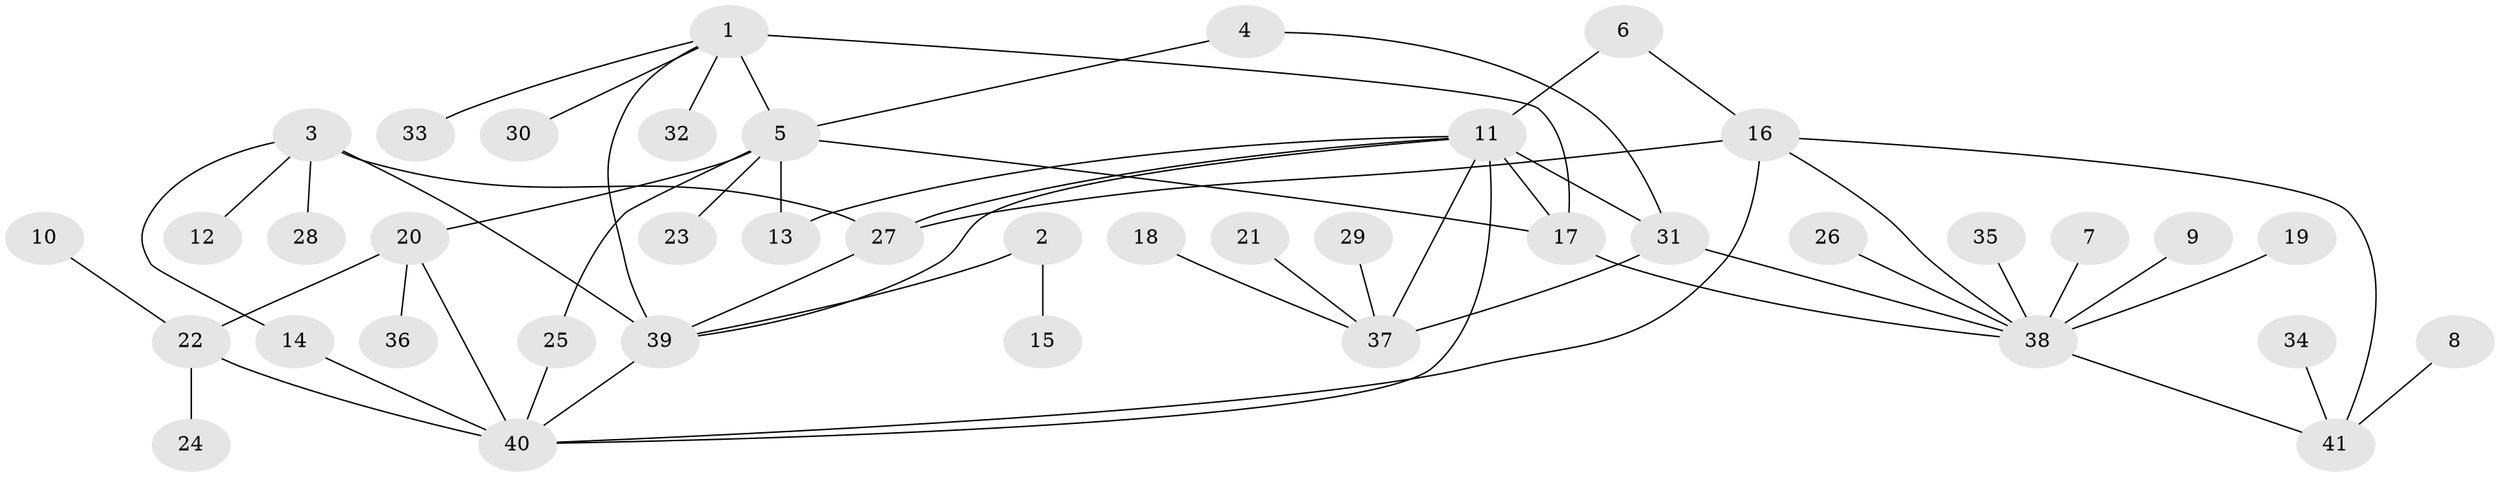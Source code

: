 // original degree distribution, {10: 0.024691358024691357, 7: 0.07407407407407407, 6: 0.012345679012345678, 3: 0.024691358024691357, 5: 0.04938271604938271, 4: 0.037037037037037035, 8: 0.037037037037037035, 12: 0.012345679012345678, 2: 0.18518518518518517, 1: 0.5432098765432098}
// Generated by graph-tools (version 1.1) at 2025/02/03/09/25 03:02:41]
// undirected, 41 vertices, 57 edges
graph export_dot {
graph [start="1"]
  node [color=gray90,style=filled];
  1;
  2;
  3;
  4;
  5;
  6;
  7;
  8;
  9;
  10;
  11;
  12;
  13;
  14;
  15;
  16;
  17;
  18;
  19;
  20;
  21;
  22;
  23;
  24;
  25;
  26;
  27;
  28;
  29;
  30;
  31;
  32;
  33;
  34;
  35;
  36;
  37;
  38;
  39;
  40;
  41;
  1 -- 5 [weight=2.0];
  1 -- 17 [weight=2.0];
  1 -- 30 [weight=1.0];
  1 -- 32 [weight=1.0];
  1 -- 33 [weight=1.0];
  1 -- 39 [weight=1.0];
  2 -- 15 [weight=1.0];
  2 -- 39 [weight=1.0];
  3 -- 12 [weight=1.0];
  3 -- 14 [weight=1.0];
  3 -- 27 [weight=2.0];
  3 -- 28 [weight=1.0];
  3 -- 39 [weight=2.0];
  4 -- 5 [weight=1.0];
  4 -- 31 [weight=1.0];
  5 -- 13 [weight=1.0];
  5 -- 17 [weight=1.0];
  5 -- 20 [weight=1.0];
  5 -- 23 [weight=1.0];
  5 -- 25 [weight=1.0];
  6 -- 11 [weight=1.0];
  6 -- 16 [weight=1.0];
  7 -- 38 [weight=1.0];
  8 -- 41 [weight=1.0];
  9 -- 38 [weight=1.0];
  10 -- 22 [weight=1.0];
  11 -- 13 [weight=1.0];
  11 -- 17 [weight=2.0];
  11 -- 27 [weight=1.0];
  11 -- 31 [weight=2.0];
  11 -- 37 [weight=2.0];
  11 -- 39 [weight=1.0];
  11 -- 40 [weight=1.0];
  14 -- 40 [weight=1.0];
  16 -- 27 [weight=1.0];
  16 -- 38 [weight=1.0];
  16 -- 40 [weight=1.0];
  16 -- 41 [weight=2.0];
  17 -- 38 [weight=1.0];
  18 -- 37 [weight=1.0];
  19 -- 38 [weight=1.0];
  20 -- 22 [weight=2.0];
  20 -- 36 [weight=1.0];
  20 -- 40 [weight=2.0];
  21 -- 37 [weight=1.0];
  22 -- 24 [weight=1.0];
  22 -- 40 [weight=1.0];
  25 -- 40 [weight=1.0];
  26 -- 38 [weight=1.0];
  27 -- 39 [weight=1.0];
  29 -- 37 [weight=1.0];
  31 -- 37 [weight=1.0];
  31 -- 38 [weight=1.0];
  34 -- 41 [weight=1.0];
  35 -- 38 [weight=1.0];
  38 -- 41 [weight=2.0];
  39 -- 40 [weight=1.0];
}
